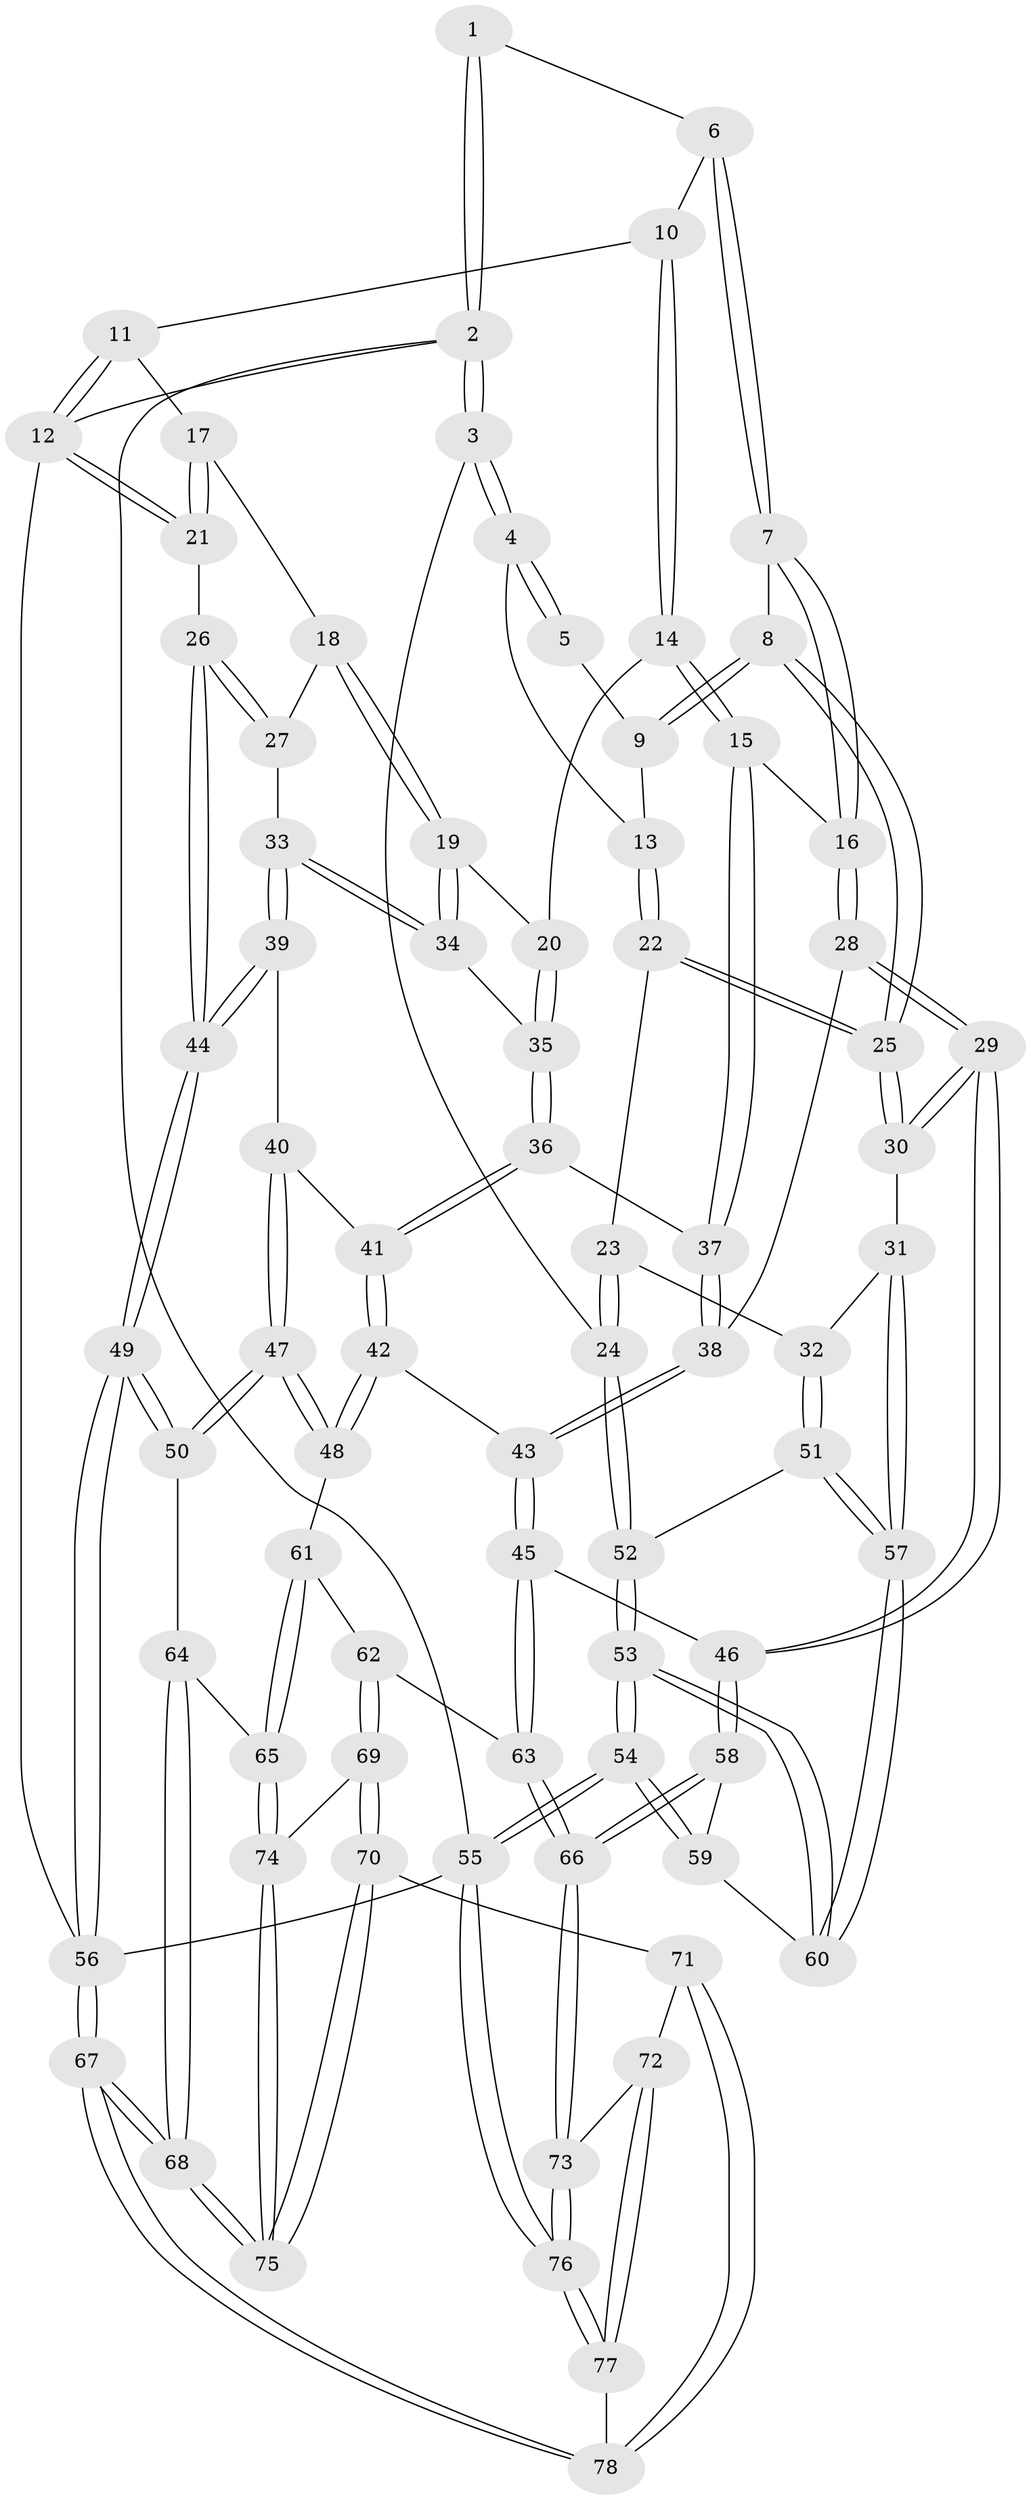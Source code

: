 // coarse degree distribution, {3: 0.1956521739130435, 6: 0.06521739130434782, 5: 0.32608695652173914, 4: 0.41304347826086957}
// Generated by graph-tools (version 1.1) at 2025/24/03/03/25 07:24:33]
// undirected, 78 vertices, 192 edges
graph export_dot {
graph [start="1"]
  node [color=gray90,style=filled];
  1 [pos="+0.31957049862382003+0"];
  2 [pos="+0+0"];
  3 [pos="+0+0.006182813431913722"];
  4 [pos="+0.08678778994474876+0.11743796716119086"];
  5 [pos="+0.2993597925653839+0"];
  6 [pos="+0.48326724982732+0"];
  7 [pos="+0.385601837425644+0.21350947865915695"];
  8 [pos="+0.29189690765460863+0.18927806183223836"];
  9 [pos="+0.27866793854424626+0.04162907361974918"];
  10 [pos="+0.6045075527834562+0"];
  11 [pos="+0.7527001611083907+0"];
  12 [pos="+1+0"];
  13 [pos="+0.1314150158060981+0.1643803842663997"];
  14 [pos="+0.5824992341897856+0.2375034403924917"];
  15 [pos="+0.5625929600969788+0.25291451797535386"];
  16 [pos="+0.45197041870829674+0.27227802728065953"];
  17 [pos="+0.8481165110784827+0.10240886684760564"];
  18 [pos="+0.8371236350035763+0.18480877925365446"];
  19 [pos="+0.7361632133143593+0.26387185954130293"];
  20 [pos="+0.5878546738123412+0.23950331646777545"];
  21 [pos="+1+0.22127967662379927"];
  22 [pos="+0.1499230370984529+0.20425575858995046"];
  23 [pos="+0.09085565994064478+0.25466958071575735"];
  24 [pos="+0+0.29949218176935966"];
  25 [pos="+0.22868123798876205+0.23892156356563726"];
  26 [pos="+1+0.3357638577025751"];
  27 [pos="+0.9017861492230951+0.2540270434225892"];
  28 [pos="+0.34340050808055783+0.4406565896257422"];
  29 [pos="+0.28279641666812977+0.4813745844107339"];
  30 [pos="+0.23735585390041117+0.46043848465929377"];
  31 [pos="+0.22969736316598144+0.46094824643779875"];
  32 [pos="+0.15540975219487632+0.45521119340827426"];
  33 [pos="+0.8226943466865076+0.43059544812580164"];
  34 [pos="+0.781175003160703+0.3696252725331207"];
  35 [pos="+0.6686368902597218+0.37813636462712413"];
  36 [pos="+0.6640302185085009+0.4549482556113576"];
  37 [pos="+0.5670494194914265+0.41169931106437585"];
  38 [pos="+0.5278411251530667+0.46011948253831025"];
  39 [pos="+0.8250245725619505+0.43912964292103673"];
  40 [pos="+0.7944980081890871+0.4769040516968429"];
  41 [pos="+0.6936327088900375+0.48763319447515"];
  42 [pos="+0.6217473341900708+0.5718282255051614"];
  43 [pos="+0.564630266369926+0.5790258217551337"];
  44 [pos="+1+0.4644091841530154"];
  45 [pos="+0.4655441766020793+0.6743956980787643"];
  46 [pos="+0.28361747013985467+0.4835113535600163"];
  47 [pos="+0.8210958185374369+0.6829891747631721"];
  48 [pos="+0.7246045501469787+0.6818136423069059"];
  49 [pos="+1+0.6444048749771478"];
  50 [pos="+0.8550763196428295+0.7103877532311401"];
  51 [pos="+0+0.482241102122087"];
  52 [pos="+0+0.4559095023216274"];
  53 [pos="+0+0.7851729165140906"];
  54 [pos="+0+1"];
  55 [pos="+0+1"];
  56 [pos="+1+1"];
  57 [pos="+0.09316197372804283+0.7036918324985723"];
  58 [pos="+0.1941983714740155+0.8043948152233504"];
  59 [pos="+0.17616843062187704+0.8025323414208622"];
  60 [pos="+0.098676617132269+0.7208196031381517"];
  61 [pos="+0.638801499413699+0.747203072308294"];
  62 [pos="+0.46933744904366054+0.722457699129282"];
  63 [pos="+0.467824169561163+0.7207935233663271"];
  64 [pos="+0.8481933075237524+0.741519621863545"];
  65 [pos="+0.6668593843542244+0.8335703693235683"];
  66 [pos="+0.2362205170196967+0.8317891409610182"];
  67 [pos="+0.8724842940601406+1"];
  68 [pos="+0.827850278588936+1"];
  69 [pos="+0.49861072591523037+0.842003105015668"];
  70 [pos="+0.4822956597943308+0.9095038094987652"];
  71 [pos="+0.4707156481407813+0.9278813772181944"];
  72 [pos="+0.37957749674742636+0.9078407498532005"];
  73 [pos="+0.24141491087078626+0.8477544733776184"];
  74 [pos="+0.6648423467537345+0.8880245095545748"];
  75 [pos="+0.7269442811786435+1"];
  76 [pos="+0.25893628766643095+1"];
  77 [pos="+0.328480735106642+1"];
  78 [pos="+0.44281083506470537+1"];
  1 -- 2;
  1 -- 2;
  1 -- 6;
  2 -- 3;
  2 -- 3;
  2 -- 12;
  2 -- 55;
  3 -- 4;
  3 -- 4;
  3 -- 24;
  4 -- 5;
  4 -- 5;
  4 -- 13;
  5 -- 9;
  6 -- 7;
  6 -- 7;
  6 -- 10;
  7 -- 8;
  7 -- 16;
  7 -- 16;
  8 -- 9;
  8 -- 9;
  8 -- 25;
  8 -- 25;
  9 -- 13;
  10 -- 11;
  10 -- 14;
  10 -- 14;
  11 -- 12;
  11 -- 12;
  11 -- 17;
  12 -- 21;
  12 -- 21;
  12 -- 56;
  13 -- 22;
  13 -- 22;
  14 -- 15;
  14 -- 15;
  14 -- 20;
  15 -- 16;
  15 -- 37;
  15 -- 37;
  16 -- 28;
  16 -- 28;
  17 -- 18;
  17 -- 21;
  17 -- 21;
  18 -- 19;
  18 -- 19;
  18 -- 27;
  19 -- 20;
  19 -- 34;
  19 -- 34;
  20 -- 35;
  20 -- 35;
  21 -- 26;
  22 -- 23;
  22 -- 25;
  22 -- 25;
  23 -- 24;
  23 -- 24;
  23 -- 32;
  24 -- 52;
  24 -- 52;
  25 -- 30;
  25 -- 30;
  26 -- 27;
  26 -- 27;
  26 -- 44;
  26 -- 44;
  27 -- 33;
  28 -- 29;
  28 -- 29;
  28 -- 38;
  29 -- 30;
  29 -- 30;
  29 -- 46;
  29 -- 46;
  30 -- 31;
  31 -- 32;
  31 -- 57;
  31 -- 57;
  32 -- 51;
  32 -- 51;
  33 -- 34;
  33 -- 34;
  33 -- 39;
  33 -- 39;
  34 -- 35;
  35 -- 36;
  35 -- 36;
  36 -- 37;
  36 -- 41;
  36 -- 41;
  37 -- 38;
  37 -- 38;
  38 -- 43;
  38 -- 43;
  39 -- 40;
  39 -- 44;
  39 -- 44;
  40 -- 41;
  40 -- 47;
  40 -- 47;
  41 -- 42;
  41 -- 42;
  42 -- 43;
  42 -- 48;
  42 -- 48;
  43 -- 45;
  43 -- 45;
  44 -- 49;
  44 -- 49;
  45 -- 46;
  45 -- 63;
  45 -- 63;
  46 -- 58;
  46 -- 58;
  47 -- 48;
  47 -- 48;
  47 -- 50;
  47 -- 50;
  48 -- 61;
  49 -- 50;
  49 -- 50;
  49 -- 56;
  49 -- 56;
  50 -- 64;
  51 -- 52;
  51 -- 57;
  51 -- 57;
  52 -- 53;
  52 -- 53;
  53 -- 54;
  53 -- 54;
  53 -- 60;
  53 -- 60;
  54 -- 55;
  54 -- 55;
  54 -- 59;
  54 -- 59;
  55 -- 76;
  55 -- 76;
  55 -- 56;
  56 -- 67;
  56 -- 67;
  57 -- 60;
  57 -- 60;
  58 -- 59;
  58 -- 66;
  58 -- 66;
  59 -- 60;
  61 -- 62;
  61 -- 65;
  61 -- 65;
  62 -- 63;
  62 -- 69;
  62 -- 69;
  63 -- 66;
  63 -- 66;
  64 -- 65;
  64 -- 68;
  64 -- 68;
  65 -- 74;
  65 -- 74;
  66 -- 73;
  66 -- 73;
  67 -- 68;
  67 -- 68;
  67 -- 78;
  67 -- 78;
  68 -- 75;
  68 -- 75;
  69 -- 70;
  69 -- 70;
  69 -- 74;
  70 -- 71;
  70 -- 75;
  70 -- 75;
  71 -- 72;
  71 -- 78;
  71 -- 78;
  72 -- 73;
  72 -- 77;
  72 -- 77;
  73 -- 76;
  73 -- 76;
  74 -- 75;
  74 -- 75;
  76 -- 77;
  76 -- 77;
  77 -- 78;
}
